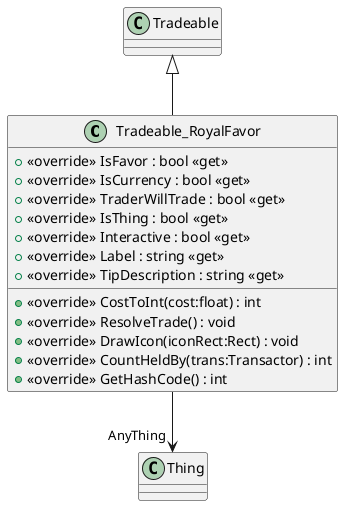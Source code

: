 @startuml
class Tradeable_RoyalFavor {
    + <<override>> IsFavor : bool <<get>>
    + <<override>> IsCurrency : bool <<get>>
    + <<override>> TraderWillTrade : bool <<get>>
    + <<override>> IsThing : bool <<get>>
    + <<override>> Interactive : bool <<get>>
    + <<override>> Label : string <<get>>
    + <<override>> TipDescription : string <<get>>
    + <<override>> CostToInt(cost:float) : int
    + <<override>> ResolveTrade() : void
    + <<override>> DrawIcon(iconRect:Rect) : void
    + <<override>> CountHeldBy(trans:Transactor) : int
    + <<override>> GetHashCode() : int
}
Tradeable <|-- Tradeable_RoyalFavor
Tradeable_RoyalFavor --> "AnyThing" Thing
@enduml
